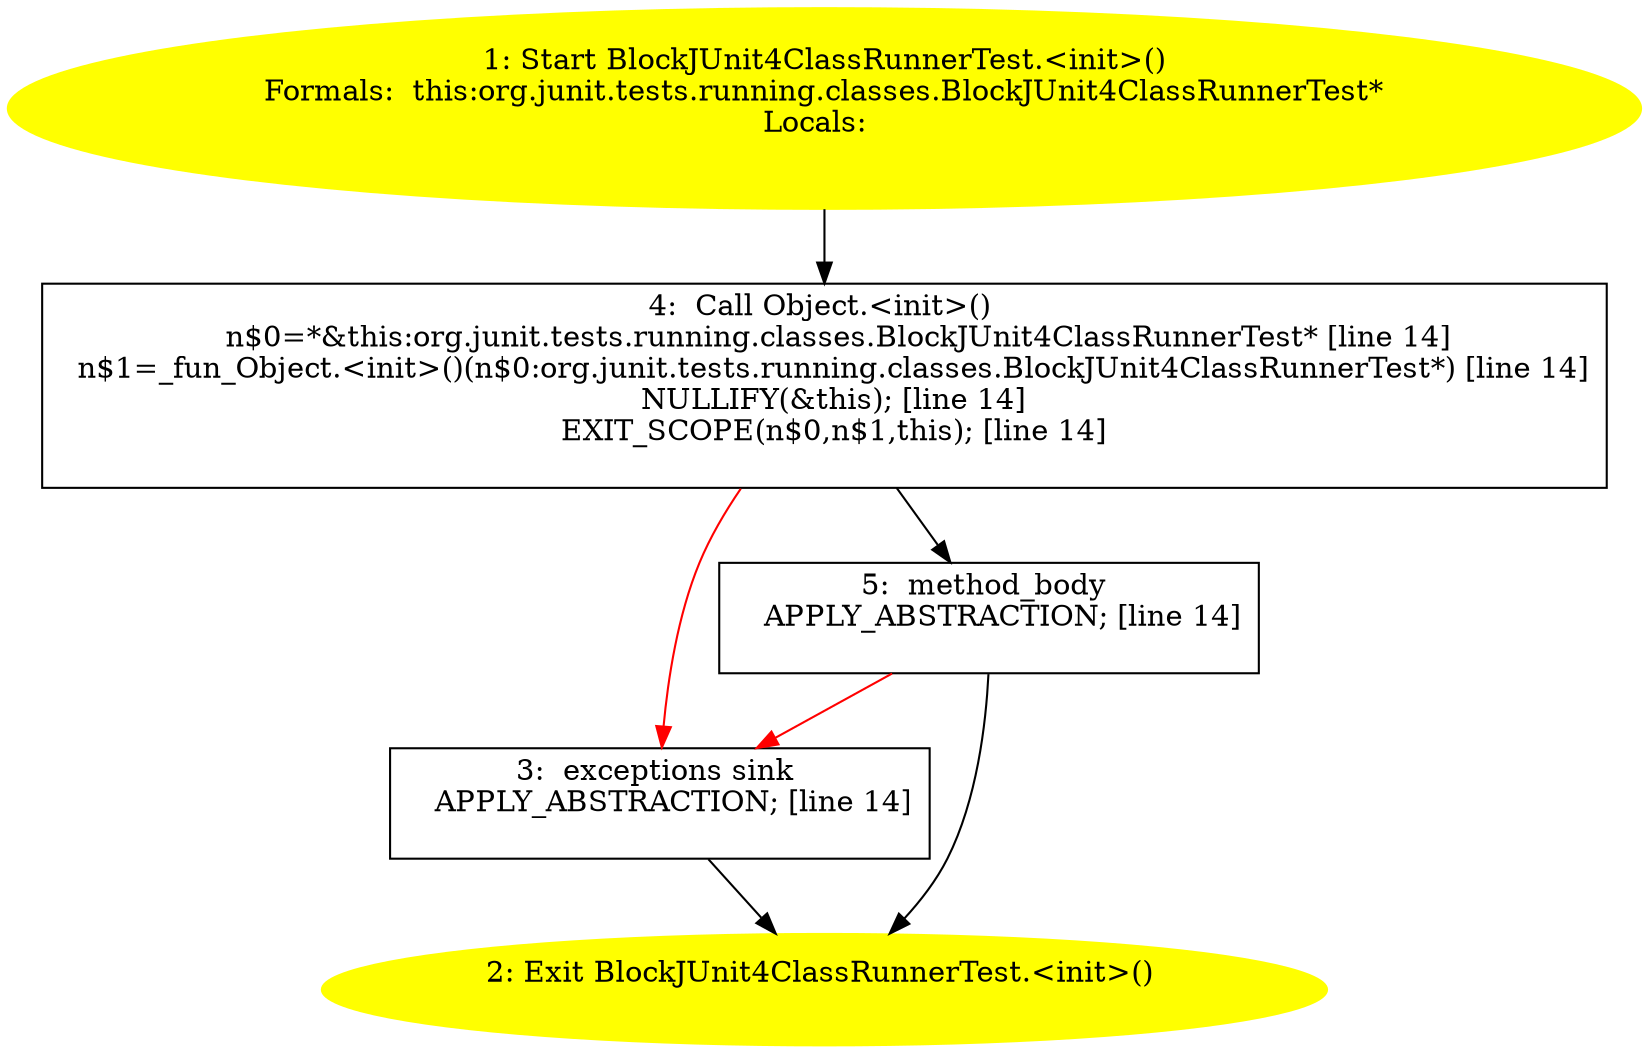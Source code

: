 /* @generated */
digraph cfg {
"org.junit.tests.running.classes.BlockJUnit4ClassRunnerTest.<init>().0ccaf210f6cb9d9d7586b51e036d85d2_1" [label="1: Start BlockJUnit4ClassRunnerTest.<init>()\nFormals:  this:org.junit.tests.running.classes.BlockJUnit4ClassRunnerTest*\nLocals:  \n  " color=yellow style=filled]
	

	 "org.junit.tests.running.classes.BlockJUnit4ClassRunnerTest.<init>().0ccaf210f6cb9d9d7586b51e036d85d2_1" -> "org.junit.tests.running.classes.BlockJUnit4ClassRunnerTest.<init>().0ccaf210f6cb9d9d7586b51e036d85d2_4" ;
"org.junit.tests.running.classes.BlockJUnit4ClassRunnerTest.<init>().0ccaf210f6cb9d9d7586b51e036d85d2_2" [label="2: Exit BlockJUnit4ClassRunnerTest.<init>() \n  " color=yellow style=filled]
	

"org.junit.tests.running.classes.BlockJUnit4ClassRunnerTest.<init>().0ccaf210f6cb9d9d7586b51e036d85d2_3" [label="3:  exceptions sink \n   APPLY_ABSTRACTION; [line 14]\n " shape="box"]
	

	 "org.junit.tests.running.classes.BlockJUnit4ClassRunnerTest.<init>().0ccaf210f6cb9d9d7586b51e036d85d2_3" -> "org.junit.tests.running.classes.BlockJUnit4ClassRunnerTest.<init>().0ccaf210f6cb9d9d7586b51e036d85d2_2" ;
"org.junit.tests.running.classes.BlockJUnit4ClassRunnerTest.<init>().0ccaf210f6cb9d9d7586b51e036d85d2_4" [label="4:  Call Object.<init>() \n   n$0=*&this:org.junit.tests.running.classes.BlockJUnit4ClassRunnerTest* [line 14]\n  n$1=_fun_Object.<init>()(n$0:org.junit.tests.running.classes.BlockJUnit4ClassRunnerTest*) [line 14]\n  NULLIFY(&this); [line 14]\n  EXIT_SCOPE(n$0,n$1,this); [line 14]\n " shape="box"]
	

	 "org.junit.tests.running.classes.BlockJUnit4ClassRunnerTest.<init>().0ccaf210f6cb9d9d7586b51e036d85d2_4" -> "org.junit.tests.running.classes.BlockJUnit4ClassRunnerTest.<init>().0ccaf210f6cb9d9d7586b51e036d85d2_5" ;
	 "org.junit.tests.running.classes.BlockJUnit4ClassRunnerTest.<init>().0ccaf210f6cb9d9d7586b51e036d85d2_4" -> "org.junit.tests.running.classes.BlockJUnit4ClassRunnerTest.<init>().0ccaf210f6cb9d9d7586b51e036d85d2_3" [color="red" ];
"org.junit.tests.running.classes.BlockJUnit4ClassRunnerTest.<init>().0ccaf210f6cb9d9d7586b51e036d85d2_5" [label="5:  method_body \n   APPLY_ABSTRACTION; [line 14]\n " shape="box"]
	

	 "org.junit.tests.running.classes.BlockJUnit4ClassRunnerTest.<init>().0ccaf210f6cb9d9d7586b51e036d85d2_5" -> "org.junit.tests.running.classes.BlockJUnit4ClassRunnerTest.<init>().0ccaf210f6cb9d9d7586b51e036d85d2_2" ;
	 "org.junit.tests.running.classes.BlockJUnit4ClassRunnerTest.<init>().0ccaf210f6cb9d9d7586b51e036d85d2_5" -> "org.junit.tests.running.classes.BlockJUnit4ClassRunnerTest.<init>().0ccaf210f6cb9d9d7586b51e036d85d2_3" [color="red" ];
}
